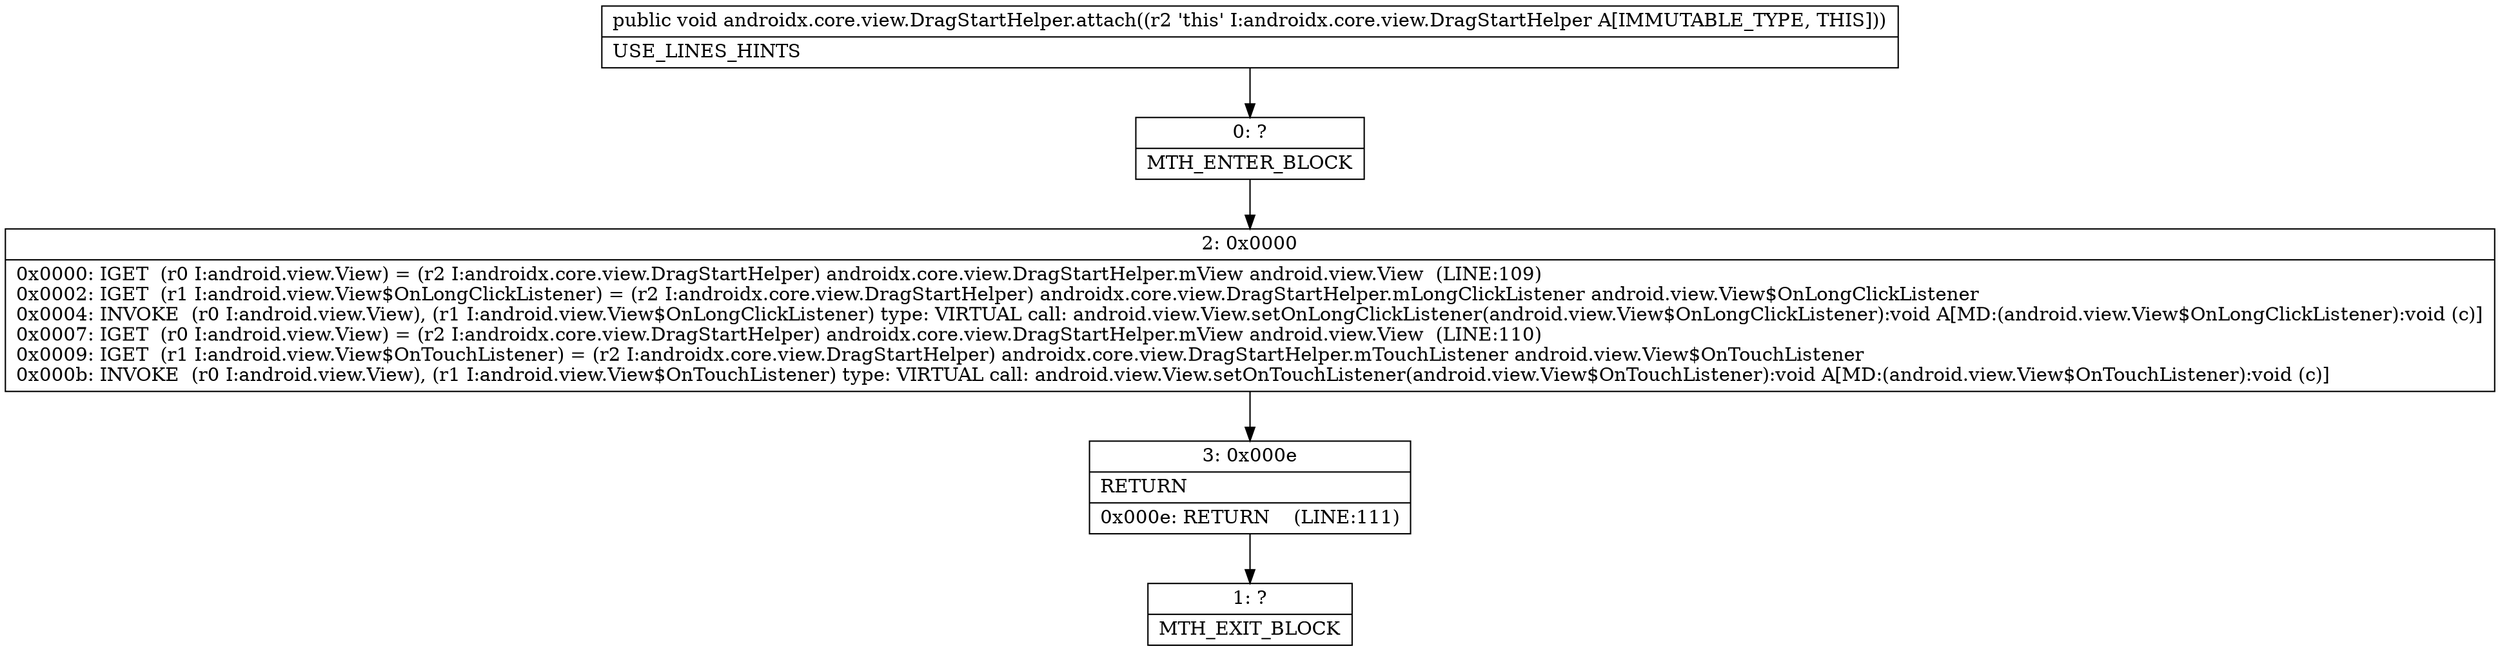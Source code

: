 digraph "CFG forandroidx.core.view.DragStartHelper.attach()V" {
Node_0 [shape=record,label="{0\:\ ?|MTH_ENTER_BLOCK\l}"];
Node_2 [shape=record,label="{2\:\ 0x0000|0x0000: IGET  (r0 I:android.view.View) = (r2 I:androidx.core.view.DragStartHelper) androidx.core.view.DragStartHelper.mView android.view.View  (LINE:109)\l0x0002: IGET  (r1 I:android.view.View$OnLongClickListener) = (r2 I:androidx.core.view.DragStartHelper) androidx.core.view.DragStartHelper.mLongClickListener android.view.View$OnLongClickListener \l0x0004: INVOKE  (r0 I:android.view.View), (r1 I:android.view.View$OnLongClickListener) type: VIRTUAL call: android.view.View.setOnLongClickListener(android.view.View$OnLongClickListener):void A[MD:(android.view.View$OnLongClickListener):void (c)]\l0x0007: IGET  (r0 I:android.view.View) = (r2 I:androidx.core.view.DragStartHelper) androidx.core.view.DragStartHelper.mView android.view.View  (LINE:110)\l0x0009: IGET  (r1 I:android.view.View$OnTouchListener) = (r2 I:androidx.core.view.DragStartHelper) androidx.core.view.DragStartHelper.mTouchListener android.view.View$OnTouchListener \l0x000b: INVOKE  (r0 I:android.view.View), (r1 I:android.view.View$OnTouchListener) type: VIRTUAL call: android.view.View.setOnTouchListener(android.view.View$OnTouchListener):void A[MD:(android.view.View$OnTouchListener):void (c)]\l}"];
Node_3 [shape=record,label="{3\:\ 0x000e|RETURN\l|0x000e: RETURN    (LINE:111)\l}"];
Node_1 [shape=record,label="{1\:\ ?|MTH_EXIT_BLOCK\l}"];
MethodNode[shape=record,label="{public void androidx.core.view.DragStartHelper.attach((r2 'this' I:androidx.core.view.DragStartHelper A[IMMUTABLE_TYPE, THIS]))  | USE_LINES_HINTS\l}"];
MethodNode -> Node_0;Node_0 -> Node_2;
Node_2 -> Node_3;
Node_3 -> Node_1;
}


